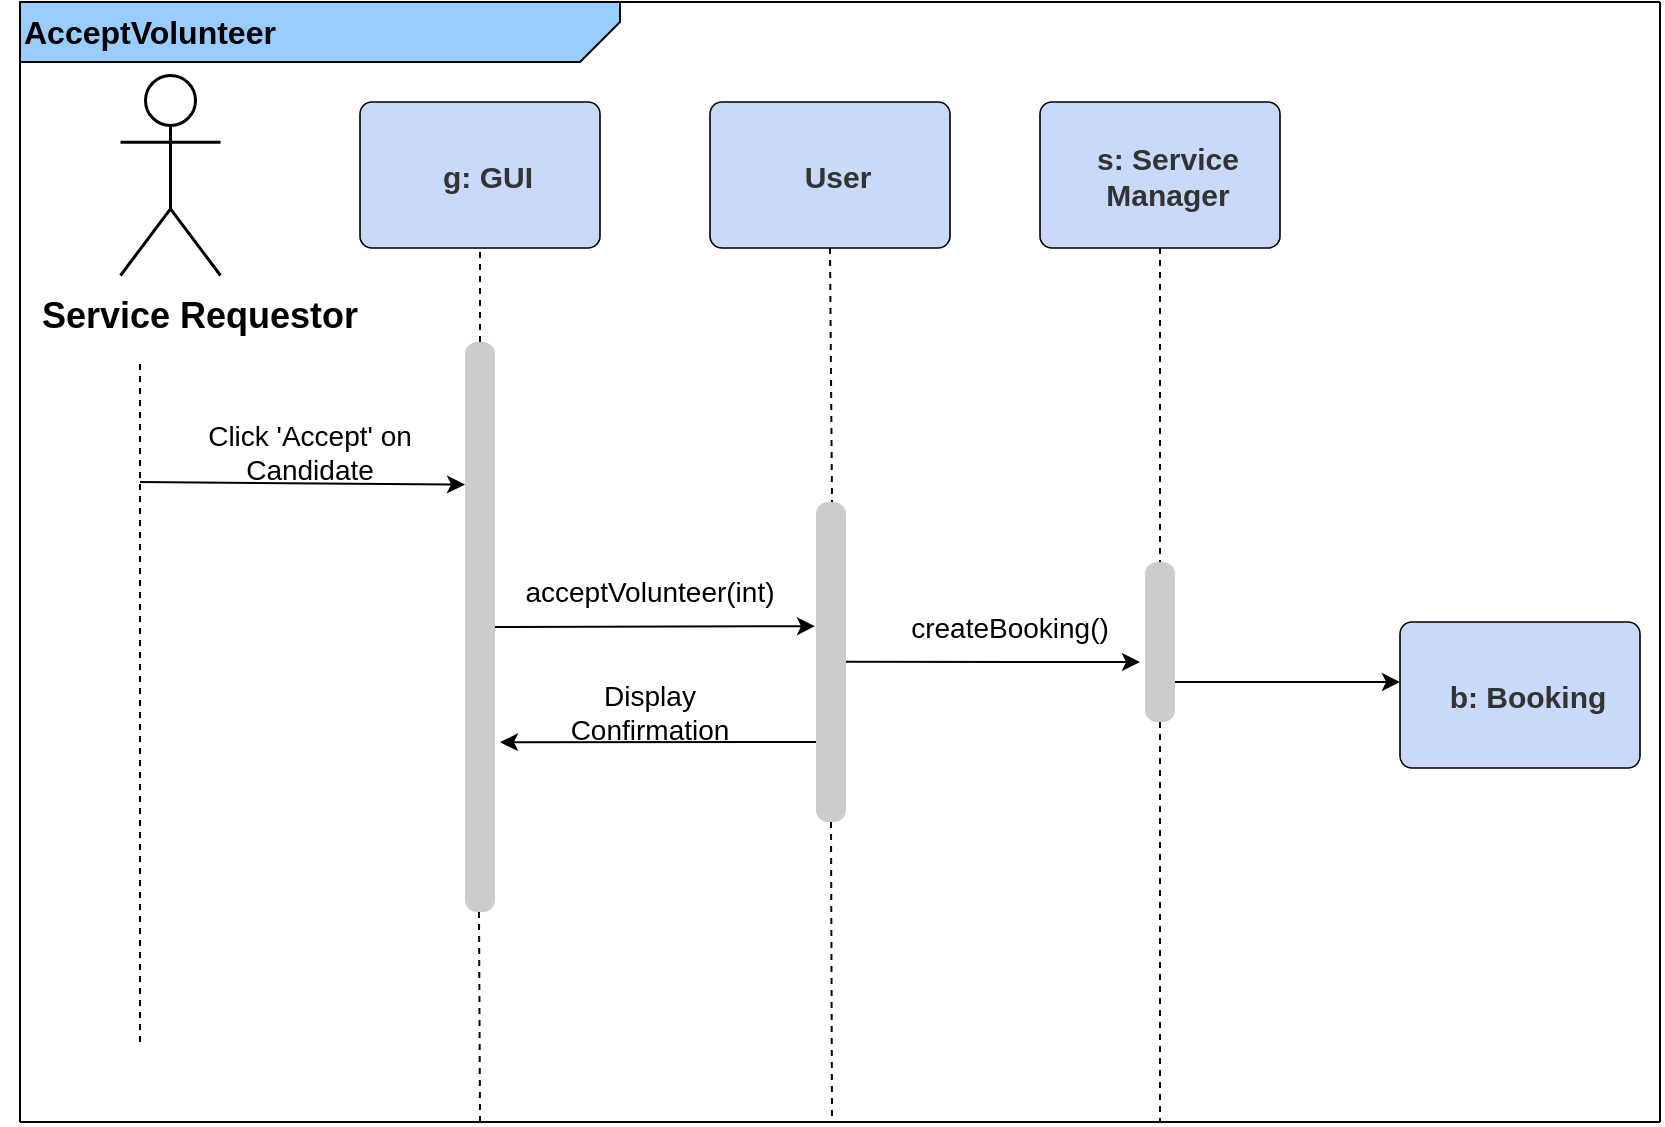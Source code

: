 <mxfile version="14.4.8" type="github">
  <diagram id="llwENjA93QxbZF6YLLVZ" name="Page-1">
    <mxGraphModel dx="2146" dy="1046" grid="1" gridSize="10" guides="1" tooltips="1" connect="1" arrows="1" fold="1" page="1" pageScale="1" pageWidth="850" pageHeight="1100" math="0" shadow="0">
      <root>
        <mxCell id="0" />
        <mxCell id="1" parent="0" />
        <mxCell id="uYFd_QaFXTuMg8h9Bsqa-2" value="" style="endArrow=none;html=1;" edge="1" parent="1">
          <mxGeometry width="50" height="50" relative="1" as="geometry">
            <mxPoint x="20" y="640" as="sourcePoint" />
            <mxPoint x="20" y="80" as="targetPoint" />
          </mxGeometry>
        </mxCell>
        <mxCell id="uYFd_QaFXTuMg8h9Bsqa-3" value="&lt;font size=&quot;3&quot;&gt;&lt;b&gt;AcceptVolunteer&lt;/b&gt;&lt;/font&gt;" style="shape=card;whiteSpace=wrap;html=1;shadow=0;direction=north;size=20;flipH=1;fillColor=#99CCFF;align=left;" vertex="1" parent="1">
          <mxGeometry x="20" y="80" width="300" height="30" as="geometry" />
        </mxCell>
        <UserObject label="" lucidchartObjectId="MQdmsXt1-PA9" id="uYFd_QaFXTuMg8h9Bsqa-4">
          <mxCell style="html=1;overflow=block;blockSpacing=1;whiteSpace=wrap;shape=umlActor;labelPosition=center;verticalLabelPosition=bottom;verticalAlign=top;whiteSpace=nowrap;whiteSpace=wrap;fontSize=13;spacingLeft=8.4;spacing=0;strokeOpacity=100;fillOpacity=0;rounded=1;absoluteArcSize=1;arcSize=12;fillColor=#000000;strokeWidth=1.5;" vertex="1" parent="1">
            <mxGeometry x="70" y="116.5" width="50" height="100" as="geometry" />
          </mxCell>
        </UserObject>
        <UserObject label="g: GUI" lucidchartObjectId="MQdmAqv0ttIW" id="uYFd_QaFXTuMg8h9Bsqa-8">
          <mxCell style="html=1;overflow=block;blockSpacing=1;whiteSpace=wrap;;whiteSpace=wrap;fontSize=15;fontColor=#333333;fontStyle=1;spacingLeft=8.4;spacing=3.8;strokeOpacity=100;fillOpacity=100;rounded=1;absoluteArcSize=1;arcSize=12;fillColor=#c8d9f9;strokeWidth=0.8;" vertex="1" parent="1">
            <mxGeometry x="190" y="130" width="120" height="73" as="geometry" />
          </mxCell>
        </UserObject>
        <mxCell id="uYFd_QaFXTuMg8h9Bsqa-10" value="" style="endArrow=none;dashed=1;html=1;entryX=0.5;entryY=1;entryDx=0;entryDy=0;exitX=0.5;exitY=0;exitDx=0;exitDy=0;" edge="1" parent="1" target="uYFd_QaFXTuMg8h9Bsqa-8" source="uYFd_QaFXTuMg8h9Bsqa-37">
          <mxGeometry width="50" height="50" relative="1" as="geometry">
            <mxPoint x="250" y="240" as="sourcePoint" />
            <mxPoint x="300" y="190" as="targetPoint" />
          </mxGeometry>
        </mxCell>
        <mxCell id="uYFd_QaFXTuMg8h9Bsqa-12" value="" style="endArrow=none;dashed=1;html=1;" edge="1" parent="1">
          <mxGeometry width="50" height="50" relative="1" as="geometry">
            <mxPoint x="80" y="600" as="sourcePoint" />
            <mxPoint x="80" y="260" as="targetPoint" />
          </mxGeometry>
        </mxCell>
        <mxCell id="uYFd_QaFXTuMg8h9Bsqa-32" value="&lt;font style=&quot;font-size: 18px&quot;&gt;&lt;b&gt;Service Requestor&lt;/b&gt;&lt;/font&gt;" style="text;html=1;strokeColor=none;fillColor=none;align=center;verticalAlign=middle;whiteSpace=wrap;rounded=0;shadow=0;" vertex="1" parent="1">
          <mxGeometry x="10" y="216.5" width="200" height="40" as="geometry" />
        </mxCell>
        <mxCell id="uYFd_QaFXTuMg8h9Bsqa-33" value="" style="endArrow=none;html=1;" edge="1" parent="1">
          <mxGeometry width="50" height="50" relative="1" as="geometry">
            <mxPoint x="20" y="640" as="sourcePoint" />
            <mxPoint x="840" y="640" as="targetPoint" />
          </mxGeometry>
        </mxCell>
        <mxCell id="uYFd_QaFXTuMg8h9Bsqa-34" value="" style="endArrow=none;html=1;" edge="1" parent="1">
          <mxGeometry width="50" height="50" relative="1" as="geometry">
            <mxPoint x="840" y="640" as="sourcePoint" />
            <mxPoint x="840" y="80" as="targetPoint" />
          </mxGeometry>
        </mxCell>
        <mxCell id="uYFd_QaFXTuMg8h9Bsqa-35" value="" style="endArrow=none;html=1;entryX=1;entryY=0;entryDx=0;entryDy=0;entryPerimeter=0;" edge="1" parent="1" target="uYFd_QaFXTuMg8h9Bsqa-3">
          <mxGeometry width="50" height="50" relative="1" as="geometry">
            <mxPoint x="840" y="80" as="sourcePoint" />
            <mxPoint x="900" y="410" as="targetPoint" />
          </mxGeometry>
        </mxCell>
        <UserObject label="" lucidchartObjectId="MQdme0VbJFhK" id="uYFd_QaFXTuMg8h9Bsqa-37">
          <mxCell style="html=1;overflow=block;blockSpacing=1;whiteSpace=wrap;;whiteSpace=wrap;fontSize=13;spacingLeft=8.4;spacing=3.8;strokeOpacity=0;fillOpacity=100;rounded=1;absoluteArcSize=1;arcSize=12;fillColor=#cccccc;strokeWidth=0.8;" vertex="1" parent="1">
            <mxGeometry x="242.5" y="250" width="15" height="285" as="geometry" />
          </mxCell>
        </UserObject>
        <mxCell id="uYFd_QaFXTuMg8h9Bsqa-38" value="" style="endArrow=none;dashed=1;html=1;entryX=0.5;entryY=1;entryDx=0;entryDy=0;" edge="1" parent="1">
          <mxGeometry width="50" height="50" relative="1" as="geometry">
            <mxPoint x="250" y="640" as="sourcePoint" />
            <mxPoint x="249.5" y="535" as="targetPoint" />
          </mxGeometry>
        </mxCell>
        <mxCell id="uYFd_QaFXTuMg8h9Bsqa-39" value="" style="endArrow=classic;html=1;entryX=0;entryY=0.25;entryDx=0;entryDy=0;" edge="1" parent="1" target="uYFd_QaFXTuMg8h9Bsqa-37">
          <mxGeometry width="50" height="50" relative="1" as="geometry">
            <mxPoint x="80" y="320" as="sourcePoint" />
            <mxPoint x="840" y="440" as="targetPoint" />
          </mxGeometry>
        </mxCell>
        <mxCell id="uYFd_QaFXTuMg8h9Bsqa-40" value="&lt;font style=&quot;font-size: 14px&quot;&gt;Click &#39;Accept&#39; on Candidate&lt;/font&gt;" style="text;html=1;strokeColor=none;fillColor=none;align=center;verticalAlign=middle;whiteSpace=wrap;rounded=0;" vertex="1" parent="1">
          <mxGeometry x="100" y="290" width="130" height="30" as="geometry" />
        </mxCell>
        <UserObject label="User" lucidchartObjectId="MQdmAqv0ttIW" id="uYFd_QaFXTuMg8h9Bsqa-41">
          <mxCell style="html=1;overflow=block;blockSpacing=1;whiteSpace=wrap;;whiteSpace=wrap;fontSize=15;fontColor=#333333;fontStyle=1;spacingLeft=8.4;spacing=3.8;strokeOpacity=100;fillOpacity=100;rounded=1;absoluteArcSize=1;arcSize=12;fillColor=#c8d9f9;strokeWidth=0.8;" vertex="1" parent="1">
            <mxGeometry x="365" y="130" width="120" height="73" as="geometry" />
          </mxCell>
        </UserObject>
        <UserObject label="s: Service Manager" lucidchartObjectId="MQdmAqv0ttIW" id="uYFd_QaFXTuMg8h9Bsqa-42">
          <mxCell style="html=1;overflow=block;blockSpacing=1;whiteSpace=wrap;;whiteSpace=wrap;fontSize=15;fontColor=#333333;fontStyle=1;spacingLeft=8.4;spacing=3.8;strokeOpacity=100;fillOpacity=100;rounded=1;absoluteArcSize=1;arcSize=12;fillColor=#c8d9f9;strokeWidth=0.8;" vertex="1" parent="1">
            <mxGeometry x="530" y="130" width="120" height="73" as="geometry" />
          </mxCell>
        </UserObject>
        <UserObject label="b: Booking" lucidchartObjectId="MQdmAqv0ttIW" id="uYFd_QaFXTuMg8h9Bsqa-43">
          <mxCell style="html=1;overflow=block;blockSpacing=1;whiteSpace=wrap;;whiteSpace=wrap;fontSize=15;fontColor=#333333;fontStyle=1;spacingLeft=8.4;spacing=3.8;strokeOpacity=100;fillOpacity=100;rounded=1;absoluteArcSize=1;arcSize=12;fillColor=#c8d9f9;strokeWidth=0.8;" vertex="1" parent="1">
            <mxGeometry x="710" y="390" width="120" height="73" as="geometry" />
          </mxCell>
        </UserObject>
        <UserObject label="" lucidchartObjectId="MQdmyBwsHD2w" id="uYFd_QaFXTuMg8h9Bsqa-45">
          <mxCell style="html=1;overflow=block;blockSpacing=1;whiteSpace=wrap;;whiteSpace=wrap;fontSize=13;spacingLeft=8.4;spacing=3.8;strokeOpacity=0;fillOpacity=100;rounded=1;absoluteArcSize=1;arcSize=12;fillColor=#cccccc;strokeWidth=0.8;" vertex="1" parent="1">
            <mxGeometry x="418" y="330" width="15" height="160" as="geometry" />
          </mxCell>
        </UserObject>
        <UserObject label="" lucidchartObjectId="MQdmyBwsHD2w" id="uYFd_QaFXTuMg8h9Bsqa-46">
          <mxCell style="html=1;overflow=block;blockSpacing=1;whiteSpace=wrap;;whiteSpace=wrap;fontSize=13;spacingLeft=8.4;spacing=3.8;strokeOpacity=0;fillOpacity=100;rounded=1;absoluteArcSize=1;arcSize=12;fillColor=#cccccc;strokeWidth=0.8;" vertex="1" parent="1">
            <mxGeometry x="582.5" y="360" width="15" height="80" as="geometry" />
          </mxCell>
        </UserObject>
        <mxCell id="uYFd_QaFXTuMg8h9Bsqa-47" value="" style="endArrow=classic;html=1;exitX=1;exitY=0.5;exitDx=0;exitDy=0;entryX=-0.033;entryY=0.388;entryDx=0;entryDy=0;entryPerimeter=0;" edge="1" parent="1" source="uYFd_QaFXTuMg8h9Bsqa-37" target="uYFd_QaFXTuMg8h9Bsqa-45">
          <mxGeometry width="50" height="50" relative="1" as="geometry">
            <mxPoint x="790" y="470" as="sourcePoint" />
            <mxPoint x="840" y="420" as="targetPoint" />
          </mxGeometry>
        </mxCell>
        <mxCell id="uYFd_QaFXTuMg8h9Bsqa-48" value="" style="endArrow=classic;html=1;exitX=1;exitY=0.5;exitDx=0;exitDy=0;" edge="1" parent="1">
          <mxGeometry width="50" height="50" relative="1" as="geometry">
            <mxPoint x="433" y="409.92" as="sourcePoint" />
            <mxPoint x="580" y="410" as="targetPoint" />
          </mxGeometry>
        </mxCell>
        <mxCell id="uYFd_QaFXTuMg8h9Bsqa-49" value="" style="endArrow=classic;html=1;exitX=1;exitY=0.75;exitDx=0;exitDy=0;" edge="1" parent="1" source="uYFd_QaFXTuMg8h9Bsqa-46">
          <mxGeometry width="50" height="50" relative="1" as="geometry">
            <mxPoint x="790" y="470" as="sourcePoint" />
            <mxPoint x="710" y="420" as="targetPoint" />
          </mxGeometry>
        </mxCell>
        <mxCell id="uYFd_QaFXTuMg8h9Bsqa-50" value="&lt;span style=&quot;font-size: 14px&quot;&gt;acceptVolunteer(int)&lt;/span&gt;" style="text;html=1;strokeColor=none;fillColor=none;align=center;verticalAlign=middle;whiteSpace=wrap;rounded=0;" vertex="1" parent="1">
          <mxGeometry x="270" y="360" width="130" height="30" as="geometry" />
        </mxCell>
        <mxCell id="uYFd_QaFXTuMg8h9Bsqa-51" value="&lt;font style=&quot;font-size: 14px&quot;&gt;createBooking()&lt;/font&gt;" style="text;html=1;strokeColor=none;fillColor=none;align=center;verticalAlign=middle;whiteSpace=wrap;rounded=0;" vertex="1" parent="1">
          <mxGeometry x="450" y="377.5" width="130" height="30" as="geometry" />
        </mxCell>
        <mxCell id="uYFd_QaFXTuMg8h9Bsqa-52" value="" style="endArrow=classic;html=1;exitX=0;exitY=0.75;exitDx=0;exitDy=0;entryX=1.167;entryY=0.702;entryDx=0;entryDy=0;entryPerimeter=0;" edge="1" parent="1" source="uYFd_QaFXTuMg8h9Bsqa-45" target="uYFd_QaFXTuMg8h9Bsqa-37">
          <mxGeometry width="50" height="50" relative="1" as="geometry">
            <mxPoint x="790" y="480" as="sourcePoint" />
            <mxPoint x="840" y="430" as="targetPoint" />
          </mxGeometry>
        </mxCell>
        <mxCell id="uYFd_QaFXTuMg8h9Bsqa-53" value="&lt;span style=&quot;font-size: 14px&quot;&gt;Display Confirmation&lt;/span&gt;" style="text;html=1;strokeColor=none;fillColor=none;align=center;verticalAlign=middle;whiteSpace=wrap;rounded=0;" vertex="1" parent="1">
          <mxGeometry x="270" y="420" width="130" height="30" as="geometry" />
        </mxCell>
        <mxCell id="uYFd_QaFXTuMg8h9Bsqa-54" value="" style="endArrow=none;dashed=1;html=1;exitX=0.5;exitY=1;exitDx=0;exitDy=0;" edge="1" parent="1" source="uYFd_QaFXTuMg8h9Bsqa-45">
          <mxGeometry width="50" height="50" relative="1" as="geometry">
            <mxPoint x="790" y="480" as="sourcePoint" />
            <mxPoint x="426" y="640" as="targetPoint" />
          </mxGeometry>
        </mxCell>
        <mxCell id="uYFd_QaFXTuMg8h9Bsqa-55" value="" style="endArrow=none;dashed=1;html=1;exitX=0.5;exitY=1;exitDx=0;exitDy=0;" edge="1" parent="1">
          <mxGeometry width="50" height="50" relative="1" as="geometry">
            <mxPoint x="425" y="203" as="sourcePoint" />
            <mxPoint x="426" y="330" as="targetPoint" />
          </mxGeometry>
        </mxCell>
        <mxCell id="uYFd_QaFXTuMg8h9Bsqa-58" value="" style="endArrow=none;dashed=1;html=1;exitX=0.5;exitY=1;exitDx=0;exitDy=0;" edge="1" parent="1" source="uYFd_QaFXTuMg8h9Bsqa-46">
          <mxGeometry width="50" height="50" relative="1" as="geometry">
            <mxPoint x="790" y="480" as="sourcePoint" />
            <mxPoint x="590" y="640" as="targetPoint" />
          </mxGeometry>
        </mxCell>
        <mxCell id="uYFd_QaFXTuMg8h9Bsqa-59" value="" style="endArrow=none;dashed=1;html=1;exitX=0.5;exitY=1;exitDx=0;exitDy=0;entryX=0.5;entryY=0;entryDx=0;entryDy=0;" edge="1" parent="1" source="uYFd_QaFXTuMg8h9Bsqa-42" target="uYFd_QaFXTuMg8h9Bsqa-46">
          <mxGeometry width="50" height="50" relative="1" as="geometry">
            <mxPoint x="790" y="480" as="sourcePoint" />
            <mxPoint x="840" y="430" as="targetPoint" />
          </mxGeometry>
        </mxCell>
      </root>
    </mxGraphModel>
  </diagram>
</mxfile>
